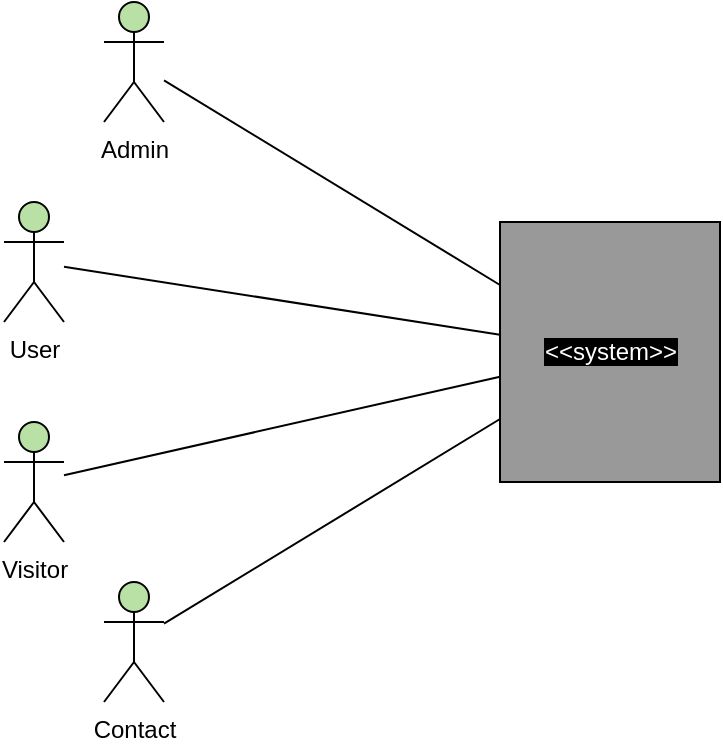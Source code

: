 <mxfile version="11.1.4" type="device"><diagram id="ktswCHcgCvEk69QXRQ0M" name="Page-1"><mxGraphModel dx="904" dy="565" grid="1" gridSize="10" guides="1" tooltips="1" connect="1" arrows="1" fold="1" page="1" pageScale="1" pageWidth="827" pageHeight="1169" math="0" shadow="0"><root><mxCell id="0"/><mxCell id="1" parent="0"/><mxCell id="lquXTF0Hpv7Mb-byAhuf-1" value="&lt;span style=&quot;background-color: rgb(0 , 0 , 0)&quot;&gt;&lt;font color=&quot;#ffffff&quot;&gt;&amp;lt;&amp;lt;system&amp;gt;&amp;gt;&lt;/font&gt;&lt;/span&gt;" style="html=1;fillColor=#999999;" parent="1" vertex="1"><mxGeometry x="728" y="230" width="110" height="130" as="geometry"/></mxCell><mxCell id="lquXTF0Hpv7Mb-byAhuf-2" value="Admin" style="shape=umlActor;verticalLabelPosition=bottom;labelBackgroundColor=#ffffff;verticalAlign=top;html=1;fillColor=#B9E0A5;" parent="1" vertex="1"><mxGeometry x="530" y="120" width="30" height="60" as="geometry"/></mxCell><mxCell id="lquXTF0Hpv7Mb-byAhuf-3" value="User" style="shape=umlActor;verticalLabelPosition=bottom;labelBackgroundColor=#ffffff;verticalAlign=top;html=1;fillColor=#B9E0A5;" parent="1" vertex="1"><mxGeometry x="480" y="220" width="30" height="60" as="geometry"/></mxCell><mxCell id="lquXTF0Hpv7Mb-byAhuf-5" value="" style="endArrow=none;html=1;" parent="1" source="lquXTF0Hpv7Mb-byAhuf-2" target="lquXTF0Hpv7Mb-byAhuf-1" edge="1"><mxGeometry width="50" height="50" relative="1" as="geometry"><mxPoint x="530" y="580" as="sourcePoint"/><mxPoint x="580" y="530" as="targetPoint"/></mxGeometry></mxCell><mxCell id="lquXTF0Hpv7Mb-byAhuf-6" value="" style="endArrow=none;html=1;" parent="1" source="lquXTF0Hpv7Mb-byAhuf-3" target="lquXTF0Hpv7Mb-byAhuf-1" edge="1"><mxGeometry width="50" height="50" relative="1" as="geometry"><mxPoint x="555" y="150" as="sourcePoint"/><mxPoint x="738" y="312.5" as="targetPoint"/></mxGeometry></mxCell><mxCell id="lquXTF0Hpv7Mb-byAhuf-8" value="Contact" style="shape=umlActor;verticalLabelPosition=bottom;labelBackgroundColor=#ffffff;verticalAlign=top;html=1;fillColor=#B9E0A5;" parent="1" vertex="1"><mxGeometry x="530" y="410" width="30" height="60" as="geometry"/></mxCell><mxCell id="lquXTF0Hpv7Mb-byAhuf-9" value="" style="endArrow=none;html=1;" parent="1" source="lquXTF0Hpv7Mb-byAhuf-8" target="lquXTF0Hpv7Mb-byAhuf-1" edge="1"><mxGeometry width="50" height="50" relative="1" as="geometry"><mxPoint x="545" y="240" as="sourcePoint"/><mxPoint x="718" y="385" as="targetPoint"/></mxGeometry></mxCell><mxCell id="lquXTF0Hpv7Mb-byAhuf-13" value="Visitor" style="shape=umlActor;verticalLabelPosition=bottom;labelBackgroundColor=#ffffff;verticalAlign=top;html=1;fillColor=#B9E0A5;" parent="1" vertex="1"><mxGeometry x="480" y="330" width="30" height="60" as="geometry"/></mxCell><mxCell id="lquXTF0Hpv7Mb-byAhuf-14" value="" style="endArrow=none;html=1;" parent="1" source="lquXTF0Hpv7Mb-byAhuf-13" target="lquXTF0Hpv7Mb-byAhuf-1" edge="1"><mxGeometry width="50" height="50" relative="1" as="geometry"><mxPoint x="505" y="260" as="sourcePoint"/><mxPoint x="738" y="305" as="targetPoint"/></mxGeometry></mxCell></root></mxGraphModel></diagram></mxfile>